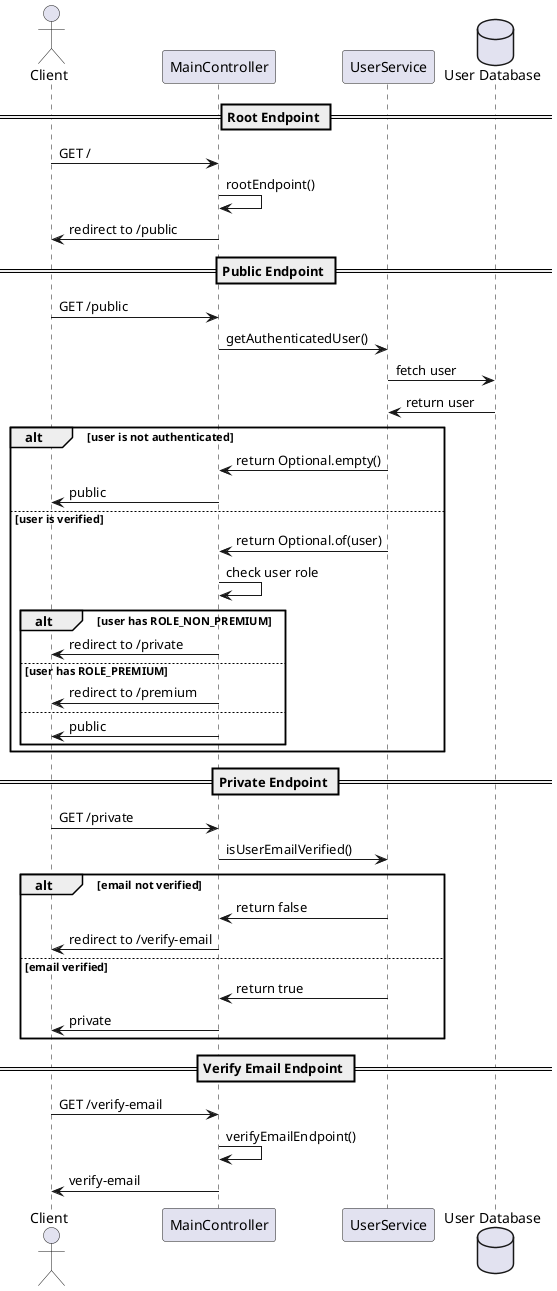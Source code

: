 @startuml
actor Client
participant "MainController" as MC
participant "UserService" as US
database "User Database" as DB

== Root Endpoint ==
Client -> MC : GET /
MC -> MC : rootEndpoint()
MC -> Client : redirect to /public

== Public Endpoint ==
Client -> MC : GET /public
MC -> US : getAuthenticatedUser()
US -> DB : fetch user
DB -> US : return user
alt user is not authenticated
    US -> MC : return Optional.empty()
    MC -> Client : public
else user is verified
    US -> MC : return Optional.of(user)
    MC -> MC : check user role
    alt user has ROLE_NON_PREMIUM
        MC -> Client : redirect to /private
    else user has ROLE_PREMIUM
        MC -> Client : redirect to /premium
    else
        MC -> Client : public
    end
end

== Private Endpoint ==
Client -> MC : GET /private
MC -> US : isUserEmailVerified()
alt email not verified
    US -> MC : return false
    MC -> Client : redirect to /verify-email
else email verified
    US -> MC : return true
    MC -> Client : private
end

== Verify Email Endpoint ==
Client -> MC : GET /verify-email
MC -> MC : verifyEmailEndpoint()
MC -> Client : verify-email

@enduml
